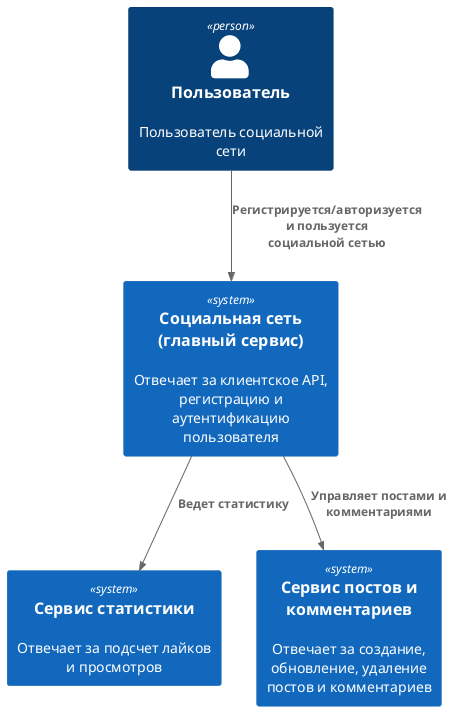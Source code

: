 @startuml
!include <C4/C4_Container>

Person(user, "Пользователь", "Пользователь социальной сети")

System(user_page, "Социальная сеть (главный сервис)", "Отвечает за клиентское API, регистрацию и аутентификацию пользователя")
System(statistics, "Сервис статистики", "Отвечает за подсчет лайков и просмотров")
System(posts_comments, "Сервис постов и комментариев", "Отвечает за создание, обновление, удаление постов и комментариев")

Rel(user, user_page, "Регистрируется/авторизуется и пользуется социальной сетью")
Rel(user_page, statistics, "Ведет статистику")
Rel(user_page, posts_comments, "Управляет постами и комментариями")

@enduml

